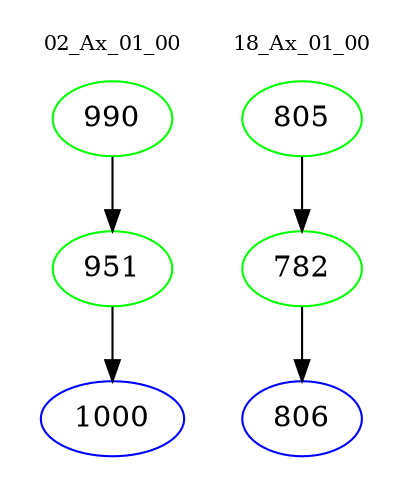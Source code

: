 digraph{
subgraph cluster_0 {
color = white
label = "02_Ax_01_00";
fontsize=10;
T0_990 [label="990", color="green"]
T0_990 -> T0_951 [color="black"]
T0_951 [label="951", color="green"]
T0_951 -> T0_1000 [color="black"]
T0_1000 [label="1000", color="blue"]
}
subgraph cluster_1 {
color = white
label = "18_Ax_01_00";
fontsize=10;
T1_805 [label="805", color="green"]
T1_805 -> T1_782 [color="black"]
T1_782 [label="782", color="green"]
T1_782 -> T1_806 [color="black"]
T1_806 [label="806", color="blue"]
}
}
